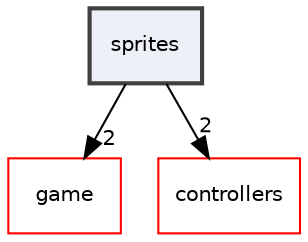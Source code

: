 digraph "sprites"
{
 // LATEX_PDF_SIZE
  edge [fontname="Helvetica",fontsize="10",labelfontname="Helvetica",labelfontsize="10"];
  node [fontname="Helvetica",fontsize="10",shape=record];
  compound=true
  dir_08bb120665109797b5051b9ad871a2ef [shape=box, label="sprites", style="filled,bold,", fillcolor="#edf0f7", color="grey25", URL="dir_08bb120665109797b5051b9ad871a2ef.html"];
  dir_37c6514aeece95293041e34c0f2e0784 [shape=box, label="game", style="", fillcolor="#edf0f7", color="red", URL="dir_37c6514aeece95293041e34c0f2e0784.html"];
  dir_87b6ed4386158a4d6cd0ecd5fb5bd5c2 [shape=box, label="controllers", style="", fillcolor="#edf0f7", color="red", URL="dir_87b6ed4386158a4d6cd0ecd5fb5bd5c2.html"];
  dir_08bb120665109797b5051b9ad871a2ef->dir_37c6514aeece95293041e34c0f2e0784 [headlabel="2", labeldistance=1.5 headhref="dir_000005_000001.html"];
  dir_08bb120665109797b5051b9ad871a2ef->dir_87b6ed4386158a4d6cd0ecd5fb5bd5c2 [headlabel="2", labeldistance=1.5 headhref="dir_000005_000000.html"];
}
